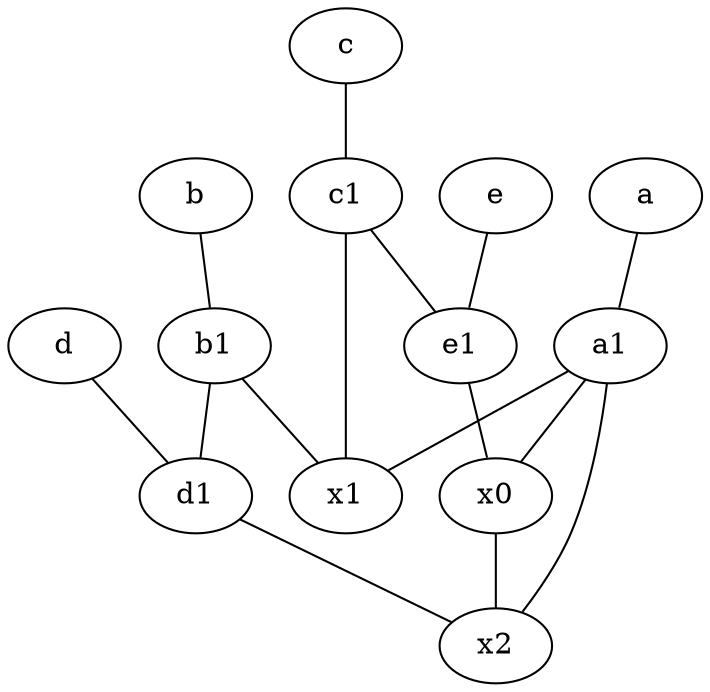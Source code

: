 graph {
	node [labelfontsize=50]
	e1 [labelfontsize=50 pos="7,7!"]
	c [labelfontsize=50 pos="4.5,2!"]
	b1 [labelfontsize=50 pos="9,4!"]
	x0 [labelfontsize=50]
	x1 [labelfontsize=50]
	d1 [labelfontsize=50 pos="3,5!"]
	e [labelfontsize=50 pos="7,9!"]
	a [labelfontsize=50 pos="8,2!"]
	d [labelfontsize=50 pos="2,5!"]
	c1 [labelfontsize=50 pos="4.5,3!"]
	x2 [labelfontsize=50]
	a1 [labelfontsize=50 pos="8,3!"]
	b [labelfontsize=50 pos="10,4!"]
	a -- a1
	e -- e1
	c1 -- x1
	b1 -- x1
	e1 -- x0
	x0 -- x2
	a1 -- x1
	b -- b1
	a1 -- x0
	d1 -- x2
	c1 -- e1
	b1 -- d1
	c -- c1
	a1 -- x2
	d -- d1
}
